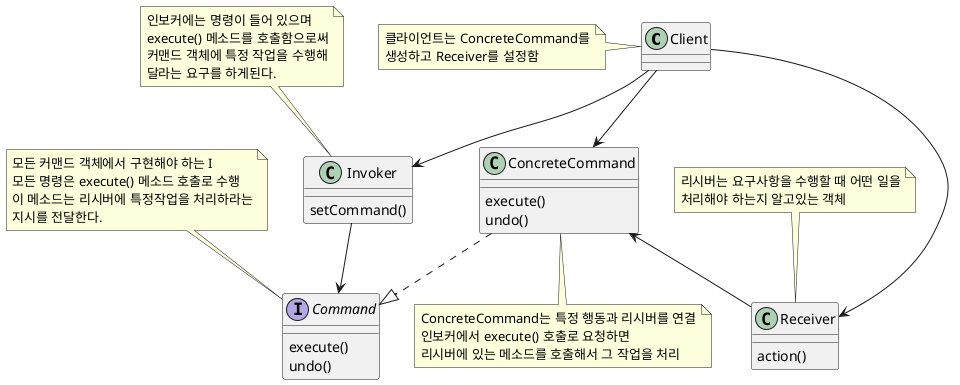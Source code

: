 @startuml
class Client
note left
    클라이언트는 ConcreteCommand를
    생성하고 Receiver를 설정함
end note
class Invoker{
    setCommand()
}
note top of Invoker
    인보커에는 명령이 들어 있으며
    execute() 메소드를 호출함으로써
    커맨드 객체에 특정 작업을 수행해
    달라는 요구를 하게된다.
end note
interface Command{
    execute()
    undo()
}
note top
    모든 커맨드 객체에서 구현해야 하는 I
    모든 명령은 execute() 메소드 호출로 수행
    이 메소드는 리시버에 특정작업을 처리하라는
    지시를 전달한다.
end note
class Receiver{
    action()
}
note top
    리시버는 요구사항을 수행할 때 어떤 일을
    처리해야 하는지 알고있는 객체
end note
class ConcreteCommand{
    execute()
    undo()
}
note bottom
    ConcreteCommand는 특정 행동과 리시버를 연결
    인보커에서 execute() 호출로 요청하면
    리시버에 있는 메소드를 호출해서 그 작업을 처리
end note
Client --> Invoker
Client --> Receiver
Invoker --> Command
Client --> ConcreteCommand
ConcreteCommand <-- Receiver
ConcreteCommand ..|> Command
@enduml